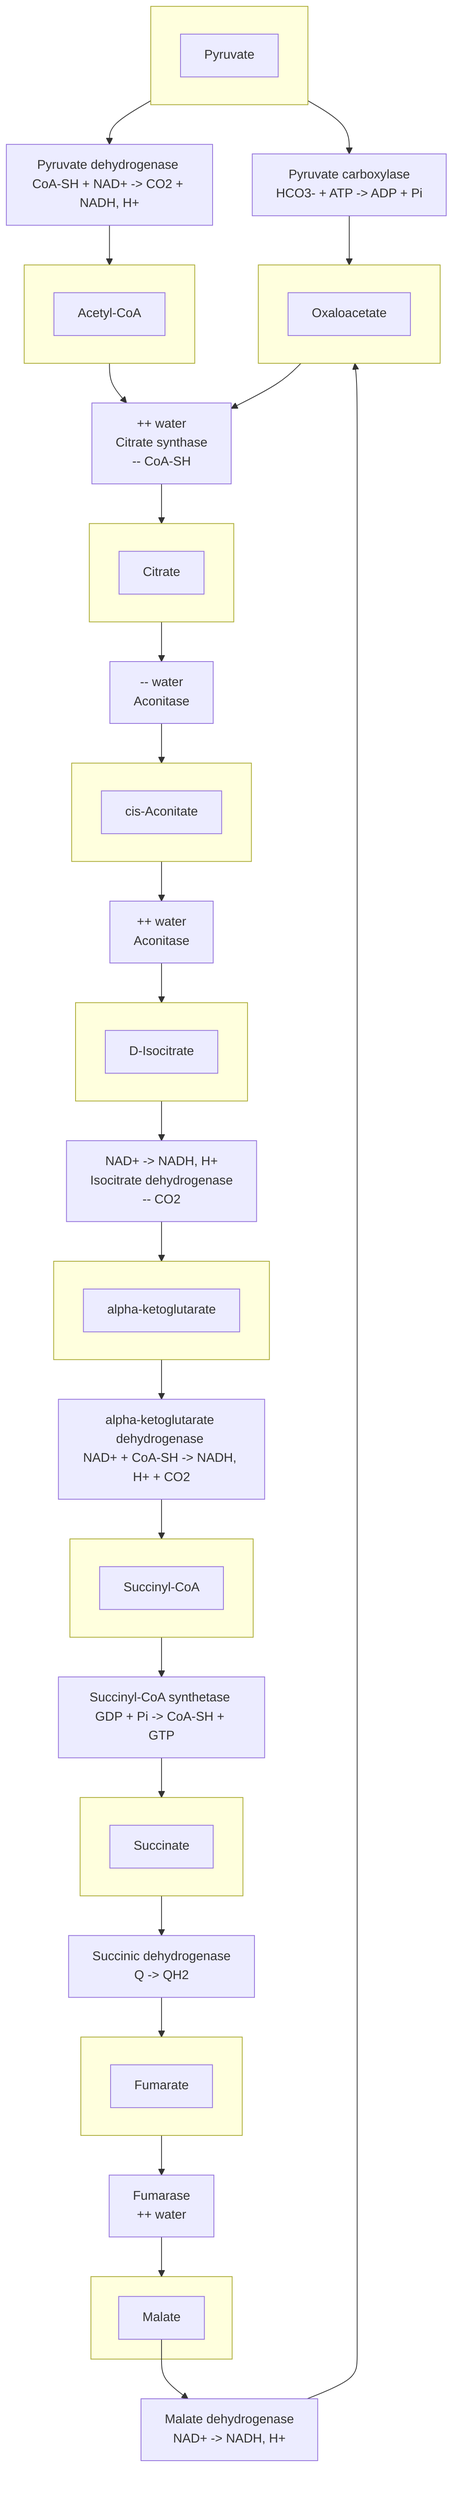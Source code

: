 graph TD

subgraph 1_outer[" "]
    1["Pyruvate"]
end
    
    2["Pyruvate carboxylase \nHCO3- + ATP -> ADP + Pi"]

    3["Pyruvate dehydrogenase \nCoA-SH + NAD+ -> CO2 + NADH, H+"]


subgraph 5_outer[" "]
    5["Oxaloacetate"]
end

    
subgraph 6_outer[" "]
    6["Acetyl-CoA"]
end


    7["++ water \nCitrate synthase \n -- CoA-SH"]


subgraph 8_outer[" "]
    8["Citrate"]
end

    9["-- water \nAconitase"]


subgraph 10_outer[" "]
    10["cis-Aconitate"]
end

    11["++ water \nAconitase"]

subgraph 12_outer[" "]
    12["D-Isocitrate"]
end


    13["NAD+ -> NADH, H+ \nIsocitrate dehydrogenase \n-- CO2"]


subgraph 14_outer[" "]
    14["alpha-ketoglutarate"]
end


    15["alpha-ketoglutarate dehydrogenase \nNAD+ + CoA-SH -> NADH, H+ + CO2"]


subgraph 16_outer[" "]
    16["Succinyl-CoA"]
end

    17["Succinyl-CoA synthetase \nGDP + Pi -> CoA-SH + GTP"]

subgraph 18_outer[" "]
    18["Succinate"]
end

    19["Succinic dehydrogenase \nQ -> QH2"]


subgraph 20_outer[" "]
    20["Fumarate"]
end

    21["Fumarase \n ++ water"]

subgraph 22_outer[" "]
    22["Malate"]
end

    23["Malate dehydrogenase \nNAD+ -> NADH, H+"]



1_outer --> 2
1_outer --> 3

2 --> 5_outer

3 --> 6_outer

6_outer --> 7
5_outer --> 7

7 --> 8_outer
8_outer --> 9
9 --> 10_outer
10_outer --> 11
11 --> 12_outer
12_outer --> 13
13 --> 14_outer
14_outer --> 15
15 --> 16_outer
16_outer --> 17
17 --> 18_outer
18_outer --> 19
19 --> 20_outer
20_outer --> 21
21 --> 22_outer
22 --> 23

23 --> 5_outer